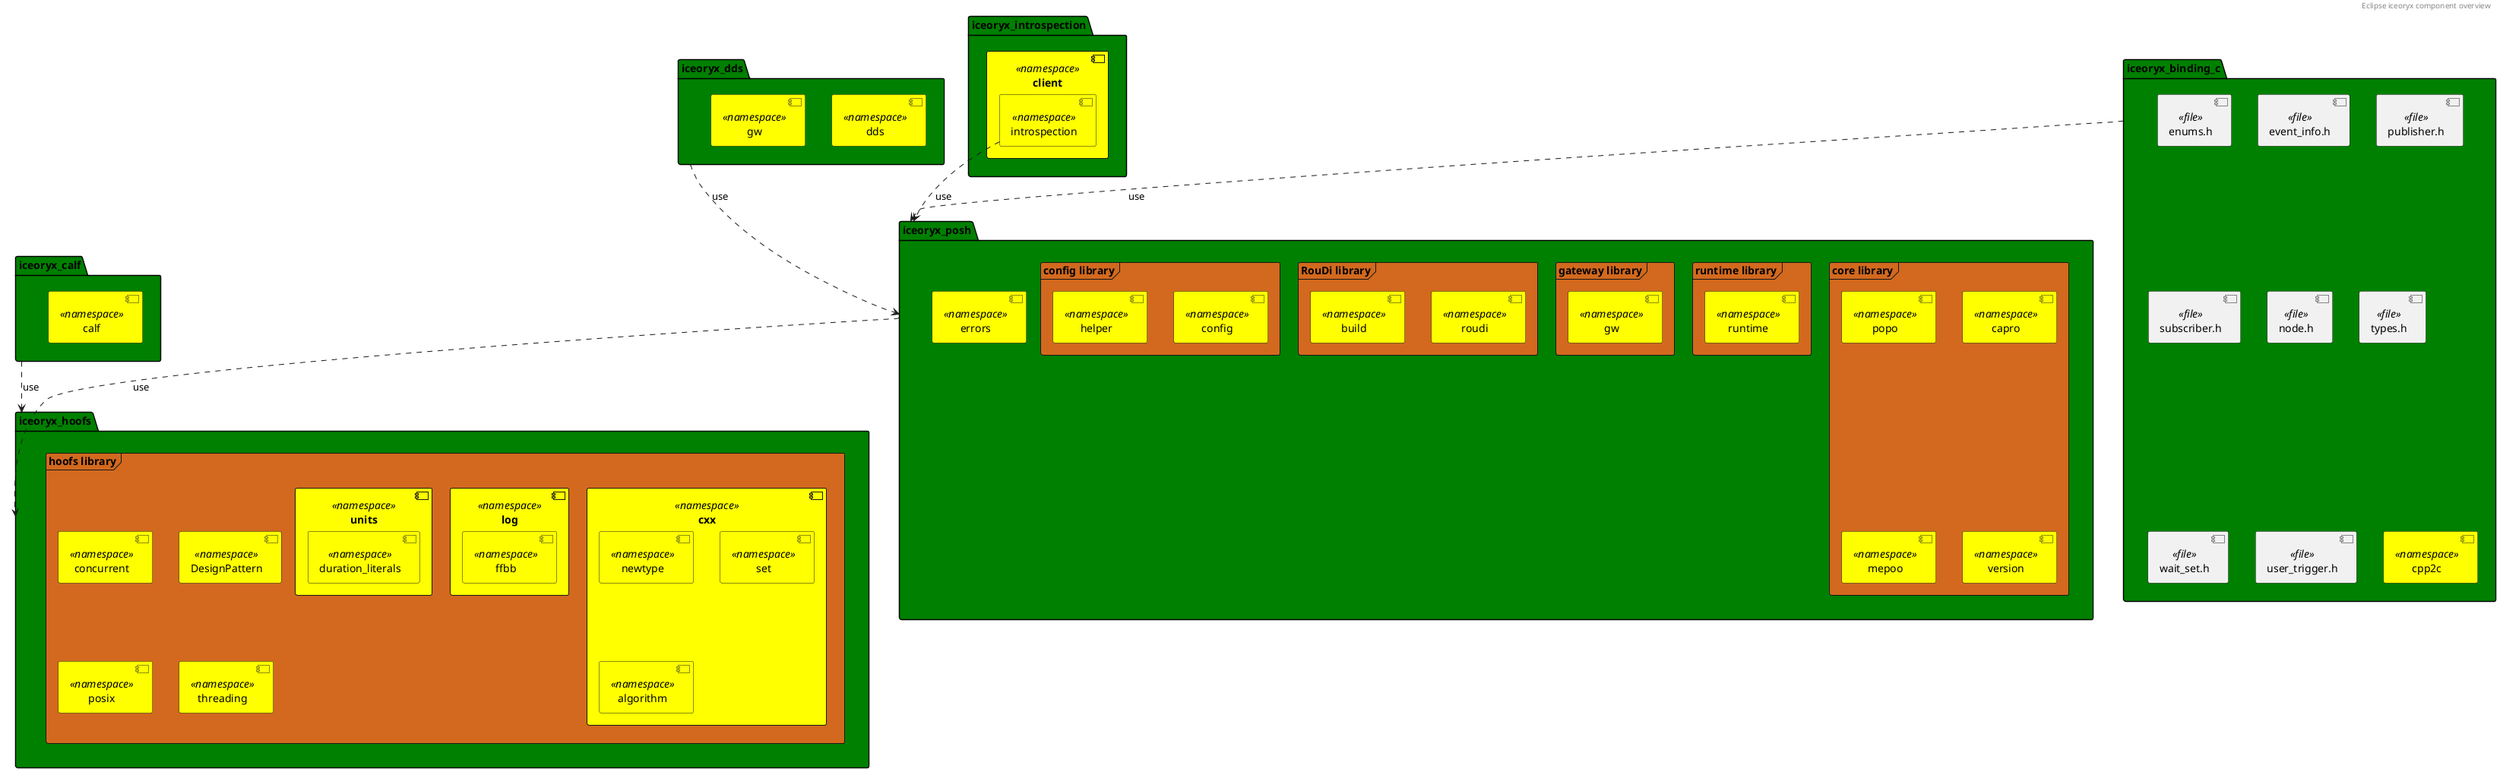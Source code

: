 @startuml Eclipse iceoryx Component Overview
skinparam BackgroundColor transparent
skinparam componentStyle uml2

skinparam component {
   backgroundColor<<namespace>> yellow
}

skinparam package {
   backgroundColor green
}

skinparam frame {
   backgroundColor chocolate
}

' PlantUML package: CMake package
' PlantUML frame: CMake library

' @todo #590
' RouDi split, separate files and namespaces for static/dynamic discovery
' Implement exported libraries (add_library in iceoryx_posh/CMakeLists.txt)
' RouDiEnvironment shall not be in roudi namespace, but in testing

header Eclipse iceoryx component overview

' POSH: POSIX SHared memory
' Publish/subscribe IPC communication infrastructure
package iceoryx_posh {
   frame "core library" {
      component popo <<namespace>>
      component capro <<namespace>>
      component mepoo <<namespace>>
      component version <<namespace>>
   }

   frame "runtime library" {
      component runtime <<namespace>>
   }

   frame "gateway library" {
      component gw <<namespace>>
   }

   frame "RouDi library" {
      component roudi <<namespace>>
      component build <<namespace>>
   }

   frame "config library" {
      component config <<namespace>>
      component helper <<namespace>>
   }
   component errors <<namespace>>
}

' HOOFS: Helpful Objects Optimised For Safety
' Library containing modern C++ STL constructs
package iceoryx_hoofs  {
   frame "hoofs library" {
      component concurrent <<namespace>>
      component cxx <<namespace>> {
         component newtype <<namespace>>
         component set <<namespace>>
         component algorithm <<namespace>>
      }
      component DesignPattern <<namespace>>
      component errors <<namespace>>
      component log <<namespace>> {
         component ffbb <<namespace>>
      }
      component units <<namespace>> {
         component duration_literals <<namespace>>

      }
      component posix <<namespace>>
      component threading <<namespace>>
   }
}

' DDS: Data Distribution Service
'
package iceoryx_dds  {
   component dds <<namespace>>
   component gw <<namespace>> as gateway_dds
}

' C-Binding
package iceoryx_binding_c  {
   component enums.h <<file>>
   component event_info.h <<file>>
   component publisher.h <<file>>
   component subscriber.h <<file>>
   component node.h <<file>>
   component types.h <<file>>
   component wait_set.h <<file>>
   component user_trigger.h <<file>>
   component cpp2c <<namespace>>
}

' CALF: Can Also Left (un) Finished
' New C++ building blocks which only meet quality level 5
package iceoryx_calf  {
   component calf <<namespace>>
}

' Introspection
package iceoryx_introspection  {
   component client <<namespace>> {
      component introspection <<namespace>>
   }
}

iceoryx_posh  ..>  iceoryx_hoofs  : use
iceoryx_dds  ..>  iceoryx_posh  : use
iceoryx_binding_c  ..>  iceoryx_posh  : use
iceoryx_calf  ..>  iceoryx_hoofs  : use
introspection  ..>  iceoryx_posh  : use
@enduml

